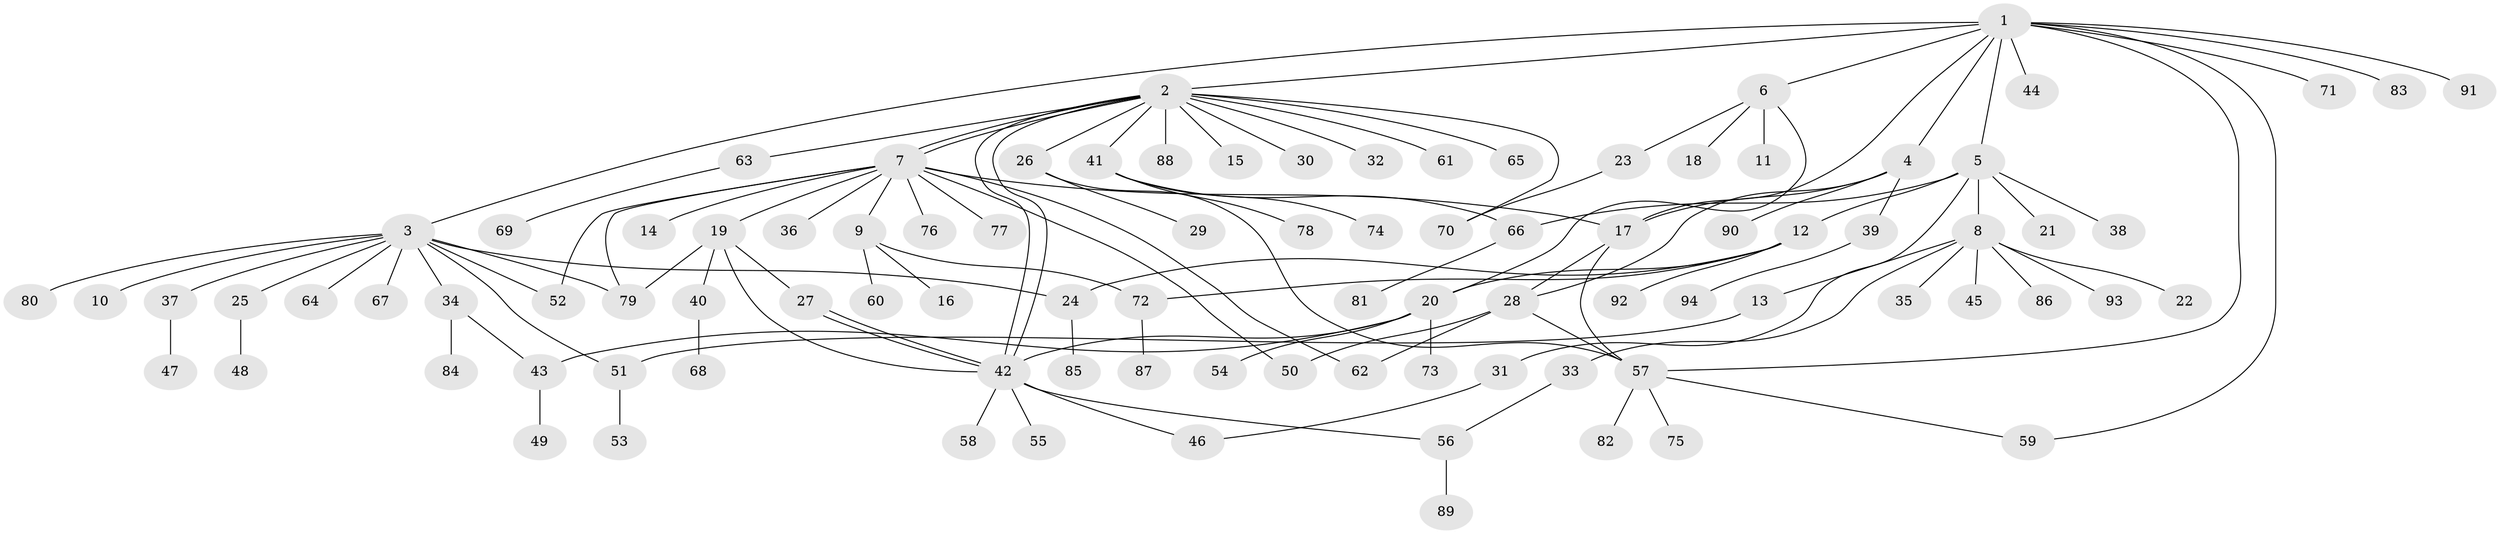 // Generated by graph-tools (version 1.1) at 2025/46/03/09/25 04:46:57]
// undirected, 94 vertices, 120 edges
graph export_dot {
graph [start="1"]
  node [color=gray90,style=filled];
  1;
  2;
  3;
  4;
  5;
  6;
  7;
  8;
  9;
  10;
  11;
  12;
  13;
  14;
  15;
  16;
  17;
  18;
  19;
  20;
  21;
  22;
  23;
  24;
  25;
  26;
  27;
  28;
  29;
  30;
  31;
  32;
  33;
  34;
  35;
  36;
  37;
  38;
  39;
  40;
  41;
  42;
  43;
  44;
  45;
  46;
  47;
  48;
  49;
  50;
  51;
  52;
  53;
  54;
  55;
  56;
  57;
  58;
  59;
  60;
  61;
  62;
  63;
  64;
  65;
  66;
  67;
  68;
  69;
  70;
  71;
  72;
  73;
  74;
  75;
  76;
  77;
  78;
  79;
  80;
  81;
  82;
  83;
  84;
  85;
  86;
  87;
  88;
  89;
  90;
  91;
  92;
  93;
  94;
  1 -- 2;
  1 -- 3;
  1 -- 4;
  1 -- 5;
  1 -- 6;
  1 -- 17;
  1 -- 44;
  1 -- 57;
  1 -- 59;
  1 -- 71;
  1 -- 83;
  1 -- 91;
  2 -- 7;
  2 -- 7;
  2 -- 15;
  2 -- 26;
  2 -- 30;
  2 -- 32;
  2 -- 41;
  2 -- 42;
  2 -- 42;
  2 -- 61;
  2 -- 63;
  2 -- 65;
  2 -- 70;
  2 -- 88;
  3 -- 10;
  3 -- 24;
  3 -- 25;
  3 -- 34;
  3 -- 37;
  3 -- 51;
  3 -- 52;
  3 -- 64;
  3 -- 67;
  3 -- 79;
  3 -- 80;
  4 -- 17;
  4 -- 28;
  4 -- 39;
  4 -- 90;
  5 -- 8;
  5 -- 12;
  5 -- 21;
  5 -- 31;
  5 -- 38;
  5 -- 66;
  6 -- 11;
  6 -- 18;
  6 -- 20;
  6 -- 23;
  7 -- 9;
  7 -- 14;
  7 -- 17;
  7 -- 19;
  7 -- 36;
  7 -- 50;
  7 -- 52;
  7 -- 62;
  7 -- 76;
  7 -- 77;
  7 -- 79;
  8 -- 13;
  8 -- 22;
  8 -- 33;
  8 -- 35;
  8 -- 45;
  8 -- 86;
  8 -- 93;
  9 -- 16;
  9 -- 60;
  9 -- 72;
  12 -- 20;
  12 -- 24;
  12 -- 72;
  12 -- 92;
  13 -- 51;
  17 -- 28;
  17 -- 57;
  19 -- 27;
  19 -- 40;
  19 -- 42;
  19 -- 79;
  20 -- 42;
  20 -- 43;
  20 -- 54;
  20 -- 73;
  23 -- 70;
  24 -- 85;
  25 -- 48;
  26 -- 29;
  26 -- 57;
  27 -- 42;
  27 -- 42;
  28 -- 50;
  28 -- 57;
  28 -- 62;
  31 -- 46;
  33 -- 56;
  34 -- 43;
  34 -- 84;
  37 -- 47;
  39 -- 94;
  40 -- 68;
  41 -- 66;
  41 -- 74;
  41 -- 78;
  42 -- 46;
  42 -- 55;
  42 -- 56;
  42 -- 58;
  43 -- 49;
  51 -- 53;
  56 -- 89;
  57 -- 59;
  57 -- 75;
  57 -- 82;
  63 -- 69;
  66 -- 81;
  72 -- 87;
}
